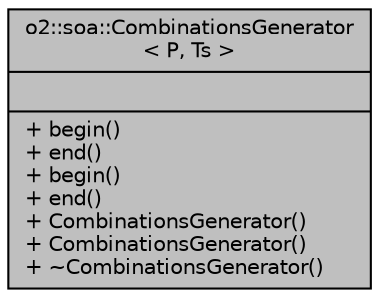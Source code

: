 digraph "o2::soa::CombinationsGenerator&lt; P, Ts &gt;"
{
 // INTERACTIVE_SVG=YES
  bgcolor="transparent";
  edge [fontname="Helvetica",fontsize="10",labelfontname="Helvetica",labelfontsize="10"];
  node [fontname="Helvetica",fontsize="10",shape=record];
  Node1 [label="{o2::soa::CombinationsGenerator\l\< P, Ts \>\n||+ begin()\l+ end()\l+ begin()\l+ end()\l+ CombinationsGenerator()\l+ CombinationsGenerator()\l+ ~CombinationsGenerator()\l}",height=0.2,width=0.4,color="black", fillcolor="grey75", style="filled", fontcolor="black"];
}
